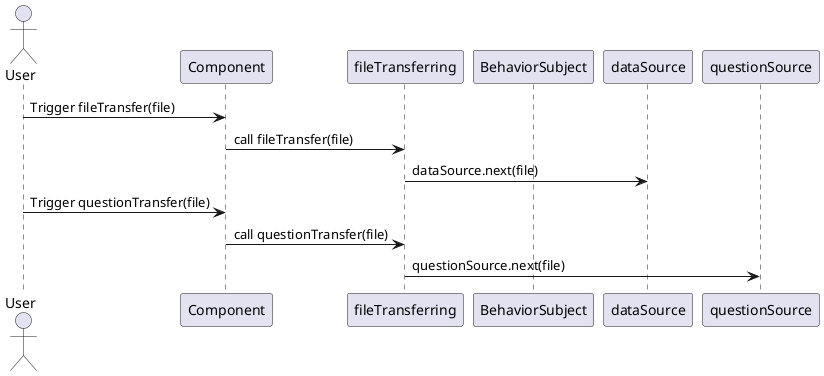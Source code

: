 @startuml
actor User

participant Component
participant fileTransferring
participant BehaviorSubject

User -> Component: Trigger fileTransfer(file)
Component -> fileTransferring: call fileTransfer(file)
fileTransferring -> dataSource: dataSource.next(file)

User -> Component: Trigger questionTransfer(file)
Component -> fileTransferring: call questionTransfer(file)
fileTransferring -> questionSource: questionSource.next(file)

@enduml
